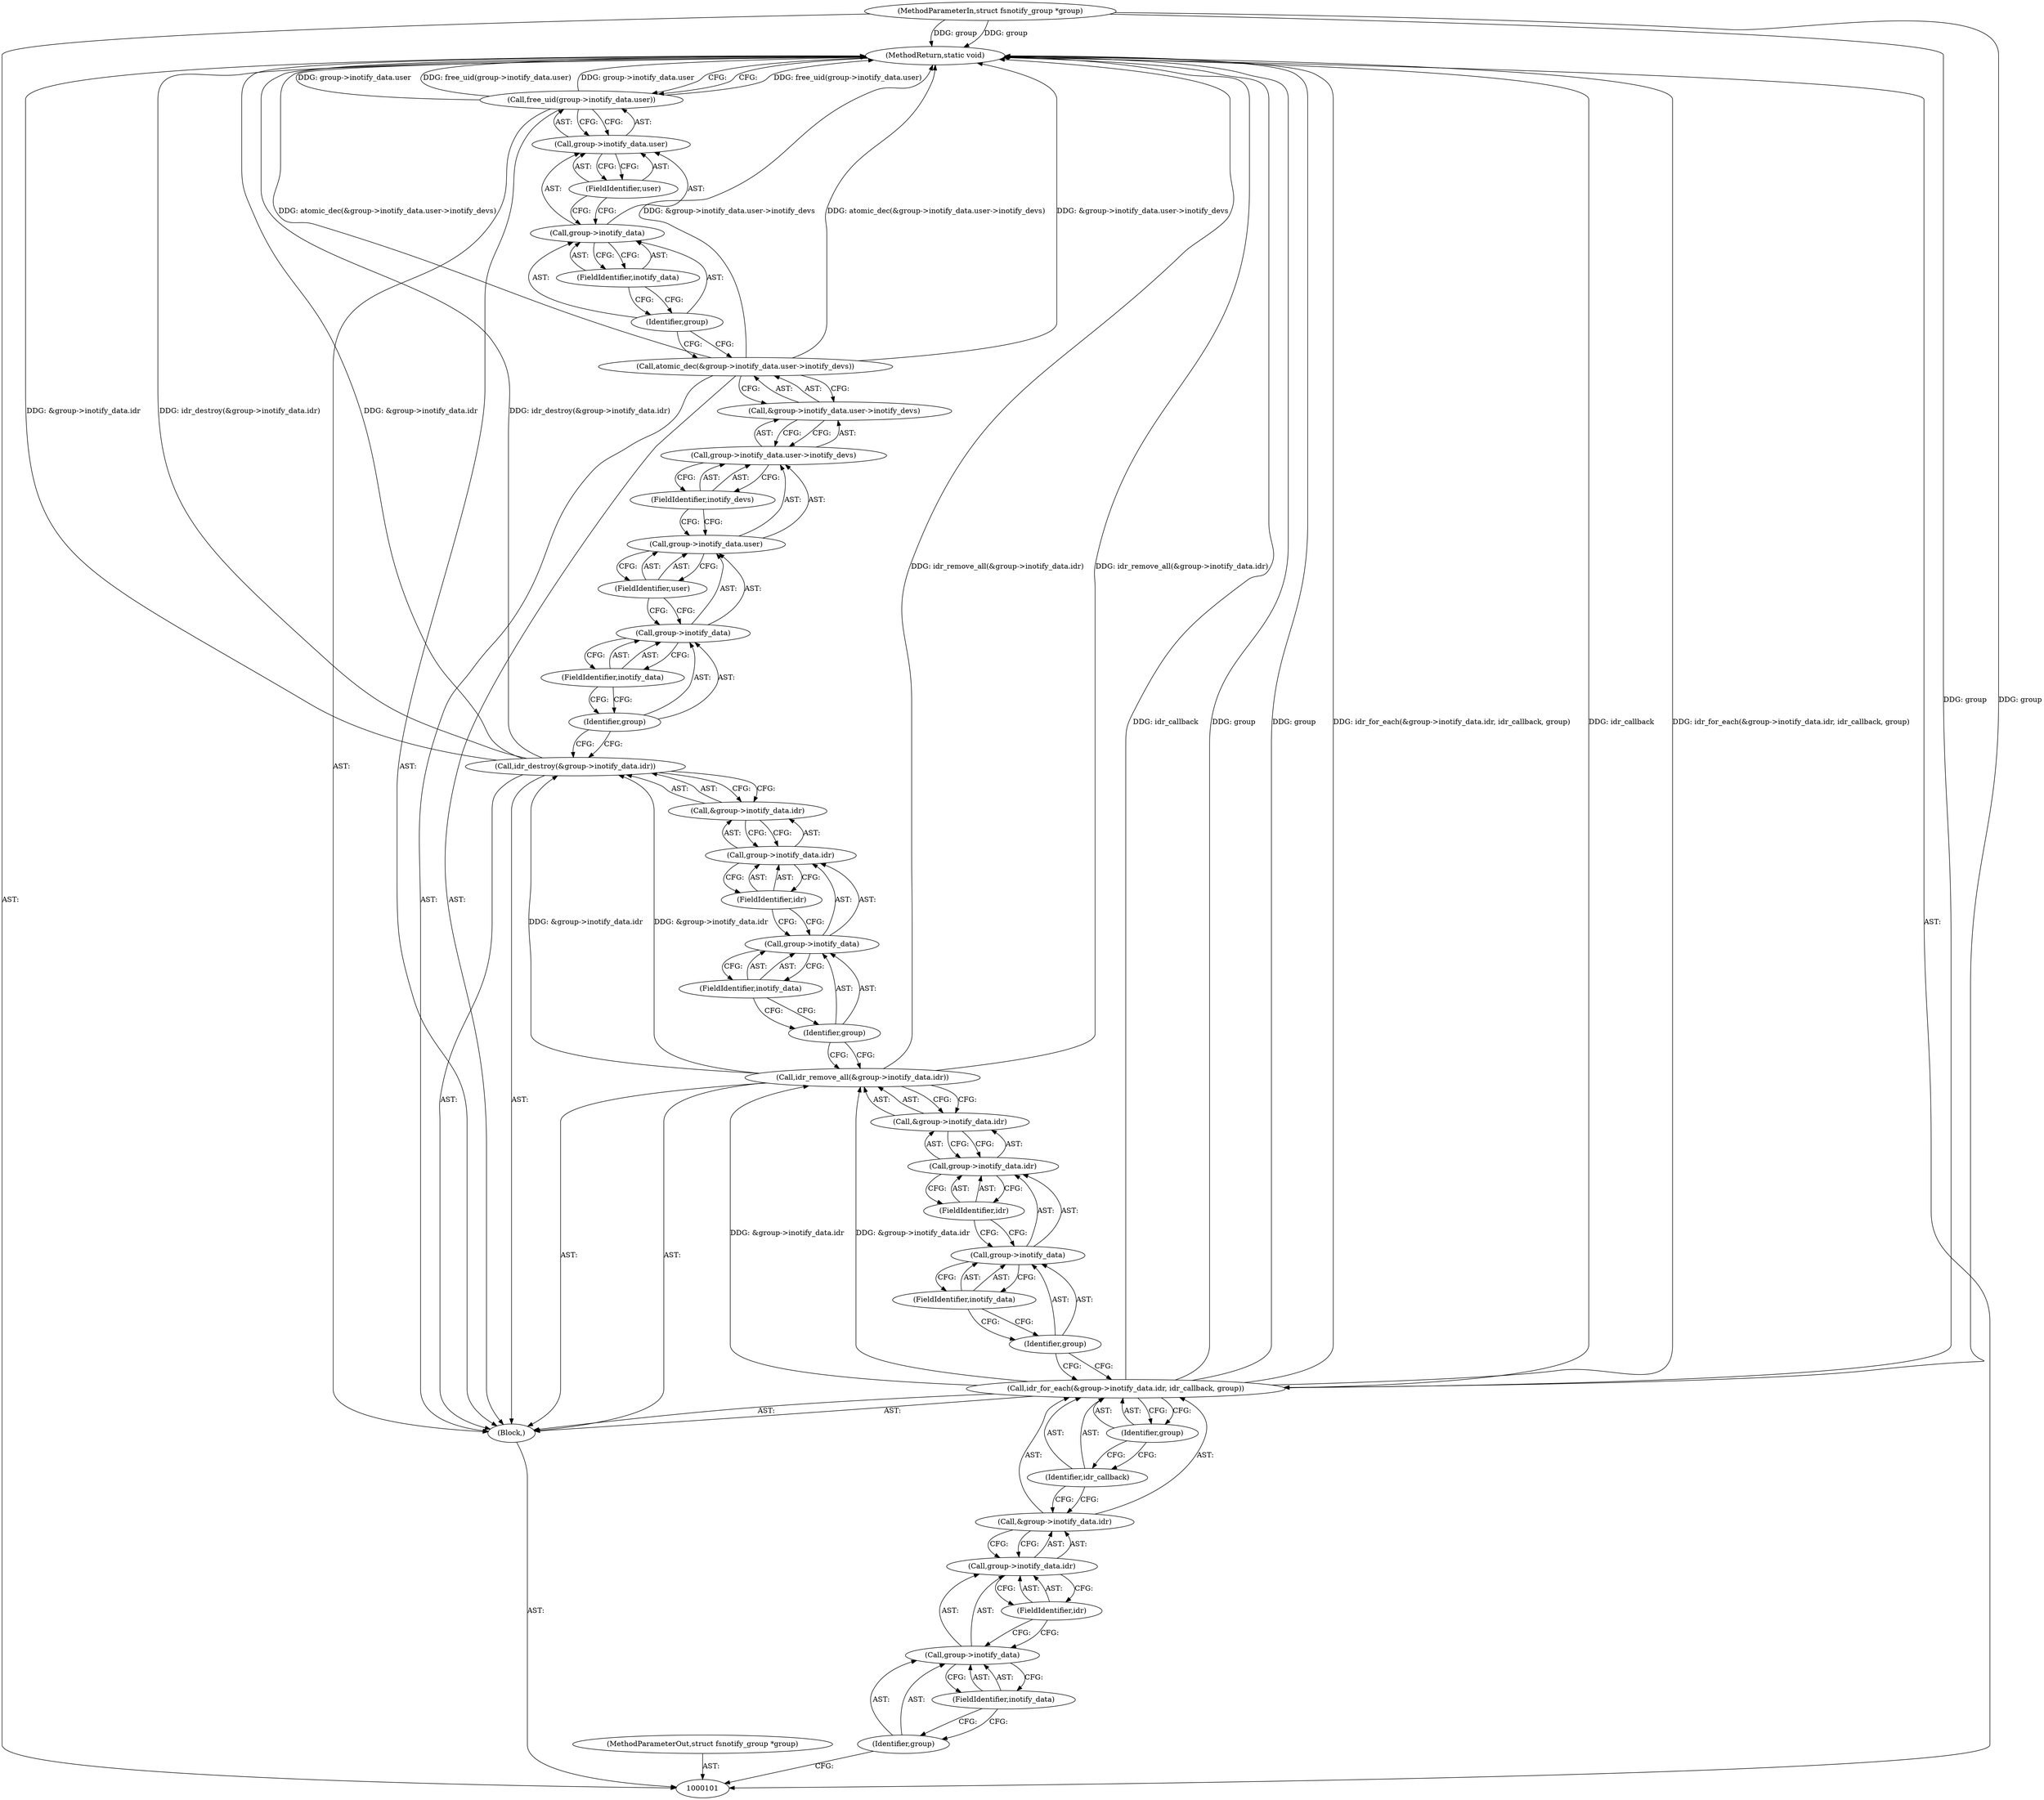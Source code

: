 digraph "0_linux_d0de4dc584ec6aa3b26fffea320a8457827768fc" {
"1000142" [label="(MethodReturn,static void)"];
"1000102" [label="(MethodParameterIn,struct fsnotify_group *group)"];
"1000184" [label="(MethodParameterOut,struct fsnotify_group *group)"];
"1000103" [label="(Block,)"];
"1000105" [label="(Call,&group->inotify_data.idr)"];
"1000106" [label="(Call,group->inotify_data.idr)"];
"1000107" [label="(Call,group->inotify_data)"];
"1000108" [label="(Identifier,group)"];
"1000104" [label="(Call,idr_for_each(&group->inotify_data.idr, idr_callback, group))"];
"1000109" [label="(FieldIdentifier,inotify_data)"];
"1000110" [label="(FieldIdentifier,idr)"];
"1000111" [label="(Identifier,idr_callback)"];
"1000112" [label="(Identifier,group)"];
"1000114" [label="(Call,&group->inotify_data.idr)"];
"1000115" [label="(Call,group->inotify_data.idr)"];
"1000116" [label="(Call,group->inotify_data)"];
"1000117" [label="(Identifier,group)"];
"1000113" [label="(Call,idr_remove_all(&group->inotify_data.idr))"];
"1000118" [label="(FieldIdentifier,inotify_data)"];
"1000119" [label="(FieldIdentifier,idr)"];
"1000121" [label="(Call,&group->inotify_data.idr)"];
"1000122" [label="(Call,group->inotify_data.idr)"];
"1000123" [label="(Call,group->inotify_data)"];
"1000124" [label="(Identifier,group)"];
"1000120" [label="(Call,idr_destroy(&group->inotify_data.idr))"];
"1000125" [label="(FieldIdentifier,inotify_data)"];
"1000126" [label="(FieldIdentifier,idr)"];
"1000127" [label="(Call,atomic_dec(&group->inotify_data.user->inotify_devs))"];
"1000128" [label="(Call,&group->inotify_data.user->inotify_devs)"];
"1000129" [label="(Call,group->inotify_data.user->inotify_devs)"];
"1000130" [label="(Call,group->inotify_data.user)"];
"1000131" [label="(Call,group->inotify_data)"];
"1000132" [label="(Identifier,group)"];
"1000133" [label="(FieldIdentifier,inotify_data)"];
"1000134" [label="(FieldIdentifier,user)"];
"1000135" [label="(FieldIdentifier,inotify_devs)"];
"1000137" [label="(Call,group->inotify_data.user)"];
"1000138" [label="(Call,group->inotify_data)"];
"1000139" [label="(Identifier,group)"];
"1000140" [label="(FieldIdentifier,inotify_data)"];
"1000136" [label="(Call,free_uid(group->inotify_data.user))"];
"1000141" [label="(FieldIdentifier,user)"];
"1000142" -> "1000101"  [label="AST: "];
"1000142" -> "1000136"  [label="CFG: "];
"1000104" -> "1000142"  [label="DDG: idr_for_each(&group->inotify_data.idr, idr_callback, group)"];
"1000104" -> "1000142"  [label="DDG: idr_callback"];
"1000104" -> "1000142"  [label="DDG: group"];
"1000120" -> "1000142"  [label="DDG: &group->inotify_data.idr"];
"1000120" -> "1000142"  [label="DDG: idr_destroy(&group->inotify_data.idr)"];
"1000127" -> "1000142"  [label="DDG: atomic_dec(&group->inotify_data.user->inotify_devs)"];
"1000127" -> "1000142"  [label="DDG: &group->inotify_data.user->inotify_devs"];
"1000136" -> "1000142"  [label="DDG: free_uid(group->inotify_data.user)"];
"1000136" -> "1000142"  [label="DDG: group->inotify_data.user"];
"1000102" -> "1000142"  [label="DDG: group"];
"1000113" -> "1000142"  [label="DDG: idr_remove_all(&group->inotify_data.idr)"];
"1000102" -> "1000101"  [label="AST: "];
"1000102" -> "1000142"  [label="DDG: group"];
"1000102" -> "1000104"  [label="DDG: group"];
"1000184" -> "1000101"  [label="AST: "];
"1000103" -> "1000101"  [label="AST: "];
"1000104" -> "1000103"  [label="AST: "];
"1000113" -> "1000103"  [label="AST: "];
"1000120" -> "1000103"  [label="AST: "];
"1000127" -> "1000103"  [label="AST: "];
"1000136" -> "1000103"  [label="AST: "];
"1000105" -> "1000104"  [label="AST: "];
"1000105" -> "1000106"  [label="CFG: "];
"1000106" -> "1000105"  [label="AST: "];
"1000111" -> "1000105"  [label="CFG: "];
"1000106" -> "1000105"  [label="AST: "];
"1000106" -> "1000110"  [label="CFG: "];
"1000107" -> "1000106"  [label="AST: "];
"1000110" -> "1000106"  [label="AST: "];
"1000105" -> "1000106"  [label="CFG: "];
"1000107" -> "1000106"  [label="AST: "];
"1000107" -> "1000109"  [label="CFG: "];
"1000108" -> "1000107"  [label="AST: "];
"1000109" -> "1000107"  [label="AST: "];
"1000110" -> "1000107"  [label="CFG: "];
"1000108" -> "1000107"  [label="AST: "];
"1000108" -> "1000101"  [label="CFG: "];
"1000109" -> "1000108"  [label="CFG: "];
"1000104" -> "1000103"  [label="AST: "];
"1000104" -> "1000112"  [label="CFG: "];
"1000105" -> "1000104"  [label="AST: "];
"1000111" -> "1000104"  [label="AST: "];
"1000112" -> "1000104"  [label="AST: "];
"1000117" -> "1000104"  [label="CFG: "];
"1000104" -> "1000142"  [label="DDG: idr_for_each(&group->inotify_data.idr, idr_callback, group)"];
"1000104" -> "1000142"  [label="DDG: idr_callback"];
"1000104" -> "1000142"  [label="DDG: group"];
"1000102" -> "1000104"  [label="DDG: group"];
"1000104" -> "1000113"  [label="DDG: &group->inotify_data.idr"];
"1000109" -> "1000107"  [label="AST: "];
"1000109" -> "1000108"  [label="CFG: "];
"1000107" -> "1000109"  [label="CFG: "];
"1000110" -> "1000106"  [label="AST: "];
"1000110" -> "1000107"  [label="CFG: "];
"1000106" -> "1000110"  [label="CFG: "];
"1000111" -> "1000104"  [label="AST: "];
"1000111" -> "1000105"  [label="CFG: "];
"1000112" -> "1000111"  [label="CFG: "];
"1000112" -> "1000104"  [label="AST: "];
"1000112" -> "1000111"  [label="CFG: "];
"1000104" -> "1000112"  [label="CFG: "];
"1000114" -> "1000113"  [label="AST: "];
"1000114" -> "1000115"  [label="CFG: "];
"1000115" -> "1000114"  [label="AST: "];
"1000113" -> "1000114"  [label="CFG: "];
"1000115" -> "1000114"  [label="AST: "];
"1000115" -> "1000119"  [label="CFG: "];
"1000116" -> "1000115"  [label="AST: "];
"1000119" -> "1000115"  [label="AST: "];
"1000114" -> "1000115"  [label="CFG: "];
"1000116" -> "1000115"  [label="AST: "];
"1000116" -> "1000118"  [label="CFG: "];
"1000117" -> "1000116"  [label="AST: "];
"1000118" -> "1000116"  [label="AST: "];
"1000119" -> "1000116"  [label="CFG: "];
"1000117" -> "1000116"  [label="AST: "];
"1000117" -> "1000104"  [label="CFG: "];
"1000118" -> "1000117"  [label="CFG: "];
"1000113" -> "1000103"  [label="AST: "];
"1000113" -> "1000114"  [label="CFG: "];
"1000114" -> "1000113"  [label="AST: "];
"1000124" -> "1000113"  [label="CFG: "];
"1000113" -> "1000142"  [label="DDG: idr_remove_all(&group->inotify_data.idr)"];
"1000104" -> "1000113"  [label="DDG: &group->inotify_data.idr"];
"1000113" -> "1000120"  [label="DDG: &group->inotify_data.idr"];
"1000118" -> "1000116"  [label="AST: "];
"1000118" -> "1000117"  [label="CFG: "];
"1000116" -> "1000118"  [label="CFG: "];
"1000119" -> "1000115"  [label="AST: "];
"1000119" -> "1000116"  [label="CFG: "];
"1000115" -> "1000119"  [label="CFG: "];
"1000121" -> "1000120"  [label="AST: "];
"1000121" -> "1000122"  [label="CFG: "];
"1000122" -> "1000121"  [label="AST: "];
"1000120" -> "1000121"  [label="CFG: "];
"1000122" -> "1000121"  [label="AST: "];
"1000122" -> "1000126"  [label="CFG: "];
"1000123" -> "1000122"  [label="AST: "];
"1000126" -> "1000122"  [label="AST: "];
"1000121" -> "1000122"  [label="CFG: "];
"1000123" -> "1000122"  [label="AST: "];
"1000123" -> "1000125"  [label="CFG: "];
"1000124" -> "1000123"  [label="AST: "];
"1000125" -> "1000123"  [label="AST: "];
"1000126" -> "1000123"  [label="CFG: "];
"1000124" -> "1000123"  [label="AST: "];
"1000124" -> "1000113"  [label="CFG: "];
"1000125" -> "1000124"  [label="CFG: "];
"1000120" -> "1000103"  [label="AST: "];
"1000120" -> "1000121"  [label="CFG: "];
"1000121" -> "1000120"  [label="AST: "];
"1000132" -> "1000120"  [label="CFG: "];
"1000120" -> "1000142"  [label="DDG: &group->inotify_data.idr"];
"1000120" -> "1000142"  [label="DDG: idr_destroy(&group->inotify_data.idr)"];
"1000113" -> "1000120"  [label="DDG: &group->inotify_data.idr"];
"1000125" -> "1000123"  [label="AST: "];
"1000125" -> "1000124"  [label="CFG: "];
"1000123" -> "1000125"  [label="CFG: "];
"1000126" -> "1000122"  [label="AST: "];
"1000126" -> "1000123"  [label="CFG: "];
"1000122" -> "1000126"  [label="CFG: "];
"1000127" -> "1000103"  [label="AST: "];
"1000127" -> "1000128"  [label="CFG: "];
"1000128" -> "1000127"  [label="AST: "];
"1000139" -> "1000127"  [label="CFG: "];
"1000127" -> "1000142"  [label="DDG: atomic_dec(&group->inotify_data.user->inotify_devs)"];
"1000127" -> "1000142"  [label="DDG: &group->inotify_data.user->inotify_devs"];
"1000128" -> "1000127"  [label="AST: "];
"1000128" -> "1000129"  [label="CFG: "];
"1000129" -> "1000128"  [label="AST: "];
"1000127" -> "1000128"  [label="CFG: "];
"1000129" -> "1000128"  [label="AST: "];
"1000129" -> "1000135"  [label="CFG: "];
"1000130" -> "1000129"  [label="AST: "];
"1000135" -> "1000129"  [label="AST: "];
"1000128" -> "1000129"  [label="CFG: "];
"1000130" -> "1000129"  [label="AST: "];
"1000130" -> "1000134"  [label="CFG: "];
"1000131" -> "1000130"  [label="AST: "];
"1000134" -> "1000130"  [label="AST: "];
"1000135" -> "1000130"  [label="CFG: "];
"1000131" -> "1000130"  [label="AST: "];
"1000131" -> "1000133"  [label="CFG: "];
"1000132" -> "1000131"  [label="AST: "];
"1000133" -> "1000131"  [label="AST: "];
"1000134" -> "1000131"  [label="CFG: "];
"1000132" -> "1000131"  [label="AST: "];
"1000132" -> "1000120"  [label="CFG: "];
"1000133" -> "1000132"  [label="CFG: "];
"1000133" -> "1000131"  [label="AST: "];
"1000133" -> "1000132"  [label="CFG: "];
"1000131" -> "1000133"  [label="CFG: "];
"1000134" -> "1000130"  [label="AST: "];
"1000134" -> "1000131"  [label="CFG: "];
"1000130" -> "1000134"  [label="CFG: "];
"1000135" -> "1000129"  [label="AST: "];
"1000135" -> "1000130"  [label="CFG: "];
"1000129" -> "1000135"  [label="CFG: "];
"1000137" -> "1000136"  [label="AST: "];
"1000137" -> "1000141"  [label="CFG: "];
"1000138" -> "1000137"  [label="AST: "];
"1000141" -> "1000137"  [label="AST: "];
"1000136" -> "1000137"  [label="CFG: "];
"1000138" -> "1000137"  [label="AST: "];
"1000138" -> "1000140"  [label="CFG: "];
"1000139" -> "1000138"  [label="AST: "];
"1000140" -> "1000138"  [label="AST: "];
"1000141" -> "1000138"  [label="CFG: "];
"1000139" -> "1000138"  [label="AST: "];
"1000139" -> "1000127"  [label="CFG: "];
"1000140" -> "1000139"  [label="CFG: "];
"1000140" -> "1000138"  [label="AST: "];
"1000140" -> "1000139"  [label="CFG: "];
"1000138" -> "1000140"  [label="CFG: "];
"1000136" -> "1000103"  [label="AST: "];
"1000136" -> "1000137"  [label="CFG: "];
"1000137" -> "1000136"  [label="AST: "];
"1000142" -> "1000136"  [label="CFG: "];
"1000136" -> "1000142"  [label="DDG: free_uid(group->inotify_data.user)"];
"1000136" -> "1000142"  [label="DDG: group->inotify_data.user"];
"1000141" -> "1000137"  [label="AST: "];
"1000141" -> "1000138"  [label="CFG: "];
"1000137" -> "1000141"  [label="CFG: "];
}
